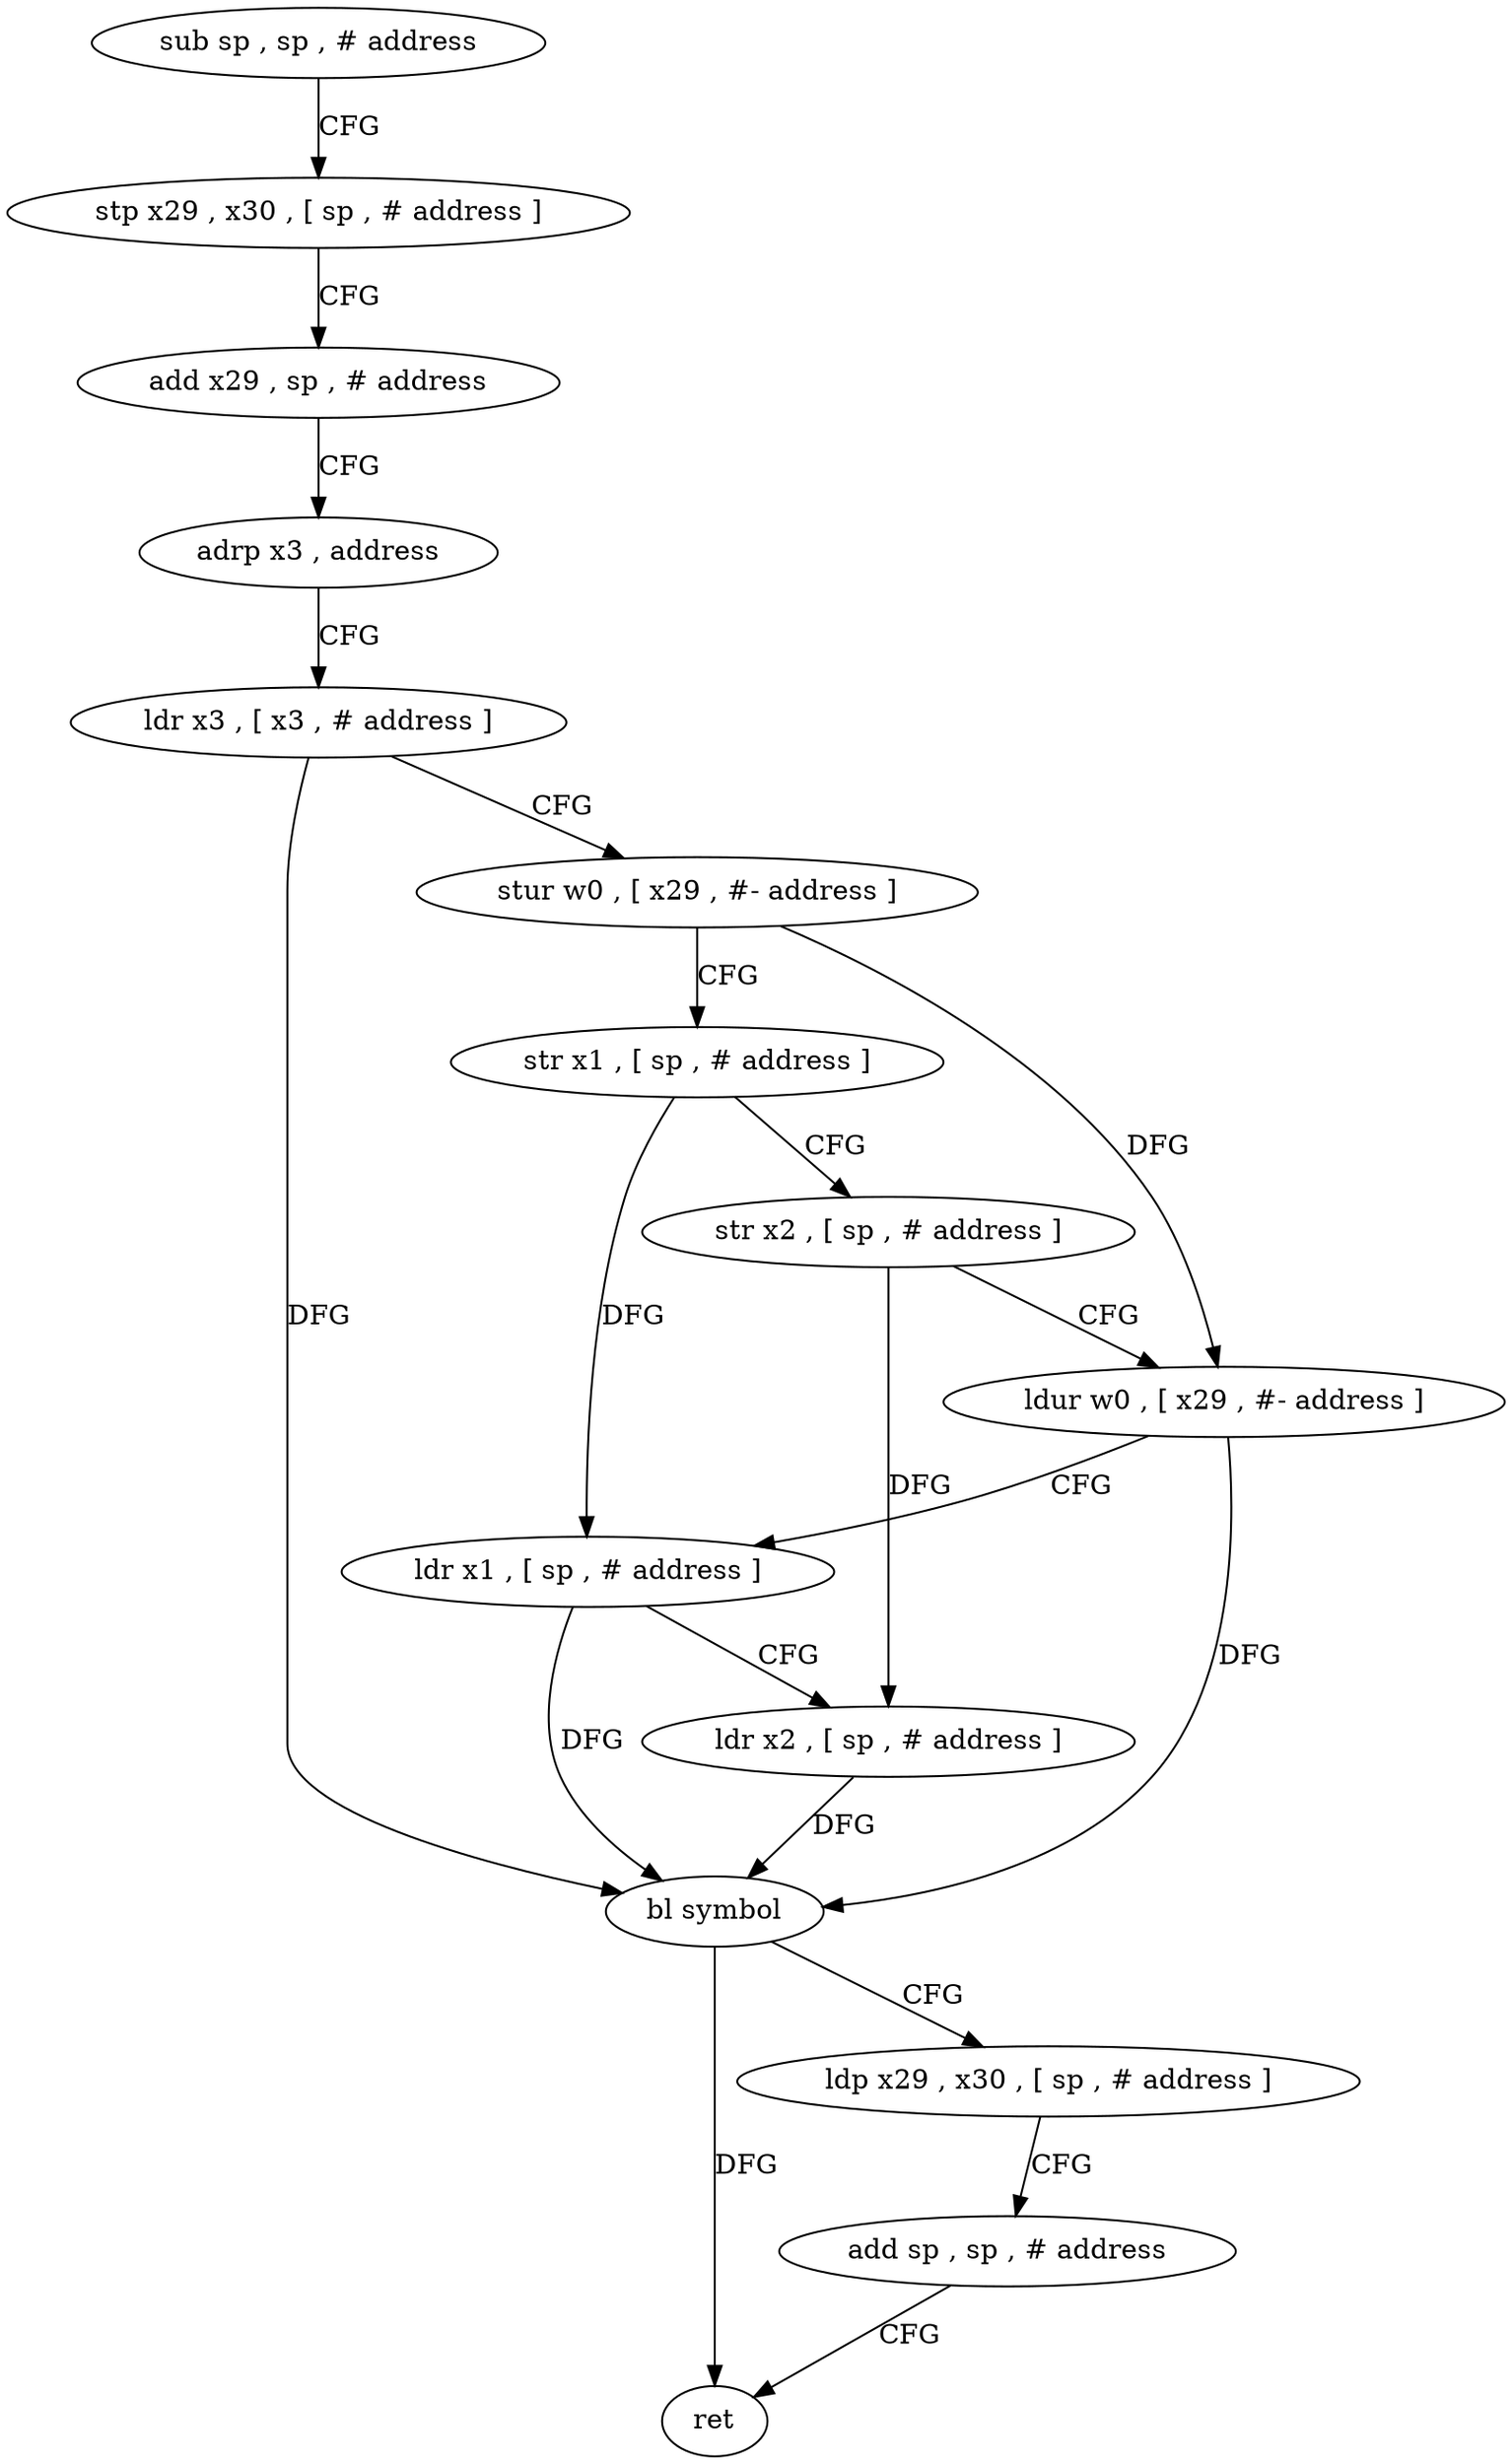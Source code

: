 digraph "func" {
"4236220" [label = "sub sp , sp , # address" ]
"4236224" [label = "stp x29 , x30 , [ sp , # address ]" ]
"4236228" [label = "add x29 , sp , # address" ]
"4236232" [label = "adrp x3 , address" ]
"4236236" [label = "ldr x3 , [ x3 , # address ]" ]
"4236240" [label = "stur w0 , [ x29 , #- address ]" ]
"4236244" [label = "str x1 , [ sp , # address ]" ]
"4236248" [label = "str x2 , [ sp , # address ]" ]
"4236252" [label = "ldur w0 , [ x29 , #- address ]" ]
"4236256" [label = "ldr x1 , [ sp , # address ]" ]
"4236260" [label = "ldr x2 , [ sp , # address ]" ]
"4236264" [label = "bl symbol" ]
"4236268" [label = "ldp x29 , x30 , [ sp , # address ]" ]
"4236272" [label = "add sp , sp , # address" ]
"4236276" [label = "ret" ]
"4236220" -> "4236224" [ label = "CFG" ]
"4236224" -> "4236228" [ label = "CFG" ]
"4236228" -> "4236232" [ label = "CFG" ]
"4236232" -> "4236236" [ label = "CFG" ]
"4236236" -> "4236240" [ label = "CFG" ]
"4236236" -> "4236264" [ label = "DFG" ]
"4236240" -> "4236244" [ label = "CFG" ]
"4236240" -> "4236252" [ label = "DFG" ]
"4236244" -> "4236248" [ label = "CFG" ]
"4236244" -> "4236256" [ label = "DFG" ]
"4236248" -> "4236252" [ label = "CFG" ]
"4236248" -> "4236260" [ label = "DFG" ]
"4236252" -> "4236256" [ label = "CFG" ]
"4236252" -> "4236264" [ label = "DFG" ]
"4236256" -> "4236260" [ label = "CFG" ]
"4236256" -> "4236264" [ label = "DFG" ]
"4236260" -> "4236264" [ label = "DFG" ]
"4236264" -> "4236268" [ label = "CFG" ]
"4236264" -> "4236276" [ label = "DFG" ]
"4236268" -> "4236272" [ label = "CFG" ]
"4236272" -> "4236276" [ label = "CFG" ]
}
